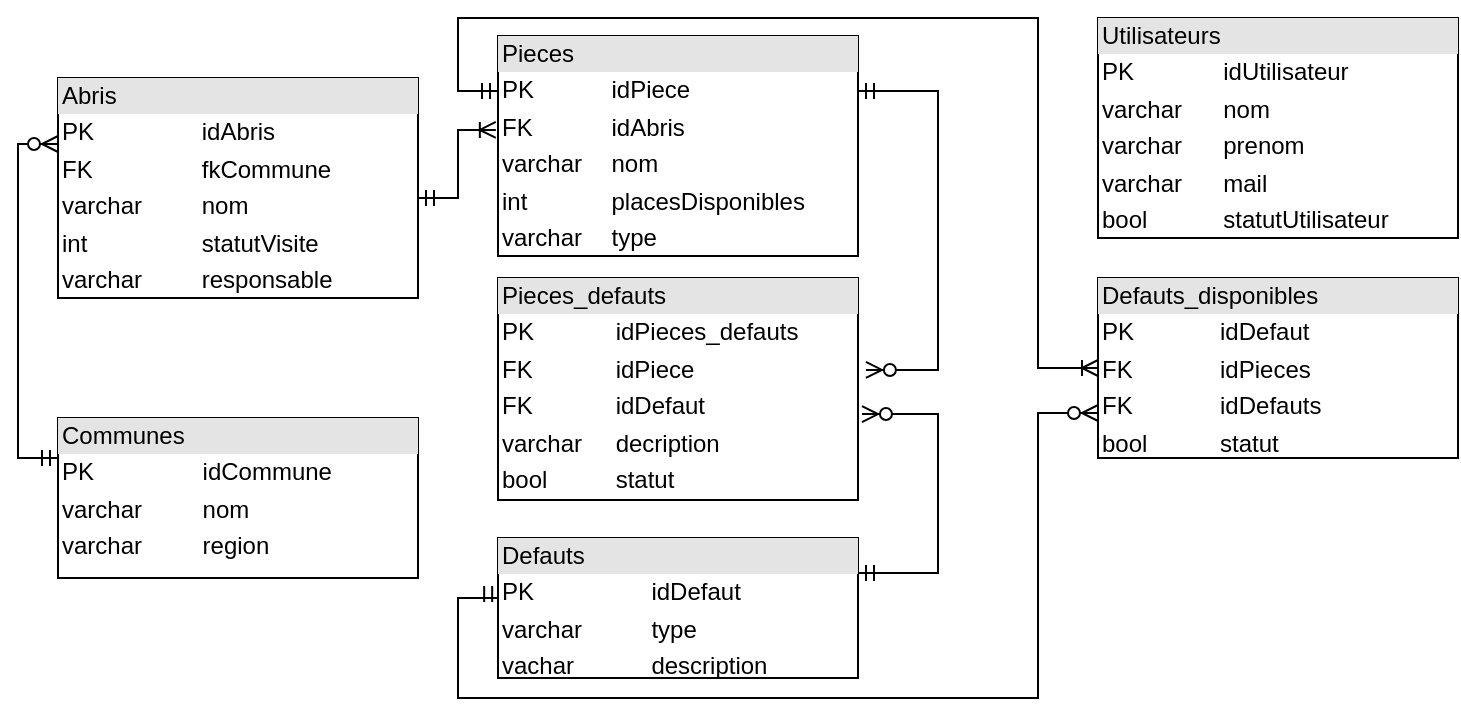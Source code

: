 <mxfile version="14.3.1"><diagram id="np-alaDuWIkHn136rlpi" name="Page-1"><mxGraphModel dx="1422" dy="798" grid="1" gridSize="10" guides="1" tooltips="1" connect="1" arrows="1" fold="1" page="1" pageScale="1" pageWidth="827" pageHeight="1169" math="0" shadow="0"><root><mxCell id="0"/><mxCell id="1" parent="0"/><mxCell id="vOcuqy3RgOtqbLQnUe25-3" style="edgeStyle=orthogonalEdgeStyle;rounded=0;orthogonalLoop=1;jettySize=auto;html=1;exitX=0;exitY=0.3;exitDx=0;exitDy=0;entryX=0;entryY=0.25;entryDx=0;entryDy=0;endArrow=ERmandOne;endFill=0;startArrow=ERzeroToMany;startFill=1;exitPerimeter=0;" parent="1" source="DwIncRIBAWQhcCFPgwUQ-5" target="DwIncRIBAWQhcCFPgwUQ-6" edge="1"><mxGeometry relative="1" as="geometry"/></mxCell><mxCell id="DwIncRIBAWQhcCFPgwUQ-5" value="&lt;div style=&quot;box-sizing: border-box ; width: 100% ; background: #e4e4e4 ; padding: 2px&quot;&gt;Abris&lt;/div&gt;&lt;table style=&quot;width: 100% ; font-size: 1em&quot; cellpadding=&quot;2&quot; cellspacing=&quot;0&quot;&gt;&lt;tbody&gt;&lt;tr&gt;&lt;td&gt;PK&lt;/td&gt;&lt;td&gt;idAbris&lt;/td&gt;&lt;/tr&gt;&lt;tr&gt;&lt;td&gt;FK&lt;/td&gt;&lt;td&gt;fkCommune&lt;br&gt;&lt;/td&gt;&lt;/tr&gt;&lt;tr&gt;&lt;td&gt;varchar&lt;/td&gt;&lt;td&gt;nom&lt;br&gt;&lt;/td&gt;&lt;/tr&gt;&lt;tr&gt;&lt;td&gt;int&lt;/td&gt;&lt;td&gt;statutVisite&lt;/td&gt;&lt;/tr&gt;&lt;tr&gt;&lt;td&gt;varchar&lt;/td&gt;&lt;td&gt;responsable&lt;/td&gt;&lt;/tr&gt;&lt;/tbody&gt;&lt;/table&gt;" style="verticalAlign=top;align=left;overflow=fill;html=1;" parent="1" vertex="1"><mxGeometry x="40" y="40" width="180" height="110" as="geometry"/></mxCell><mxCell id="DwIncRIBAWQhcCFPgwUQ-6" value="&lt;div style=&quot;box-sizing: border-box ; width: 100% ; background: #e4e4e4 ; padding: 2px&quot;&gt;Communes&lt;/div&gt;&lt;table style=&quot;width: 100% ; font-size: 1em&quot; cellpadding=&quot;2&quot; cellspacing=&quot;0&quot;&gt;&lt;tbody&gt;&lt;tr&gt;&lt;td&gt;PK&lt;/td&gt;&lt;td&gt;idCommune&lt;/td&gt;&lt;/tr&gt;&lt;tr&gt;&lt;td&gt;varchar&lt;/td&gt;&lt;td&gt;nom&lt;/td&gt;&lt;/tr&gt;&lt;tr&gt;&lt;td&gt;varchar&lt;/td&gt;&lt;td&gt;region&lt;/td&gt;&lt;/tr&gt;&lt;/tbody&gt;&lt;/table&gt;" style="verticalAlign=top;align=left;overflow=fill;html=1;" parent="1" vertex="1"><mxGeometry x="40" y="210" width="180" height="80" as="geometry"/></mxCell><mxCell id="vOcuqy3RgOtqbLQnUe25-4" style="edgeStyle=orthogonalEdgeStyle;rounded=0;orthogonalLoop=1;jettySize=auto;html=1;exitX=-0.006;exitY=0.427;exitDx=0;exitDy=0;startArrow=ERoneToMany;startFill=0;endArrow=ERmandOne;endFill=0;exitPerimeter=0;" parent="1" source="DwIncRIBAWQhcCFPgwUQ-7" edge="1"><mxGeometry relative="1" as="geometry"><mxPoint x="220" y="100" as="targetPoint"/><Array as="points"><mxPoint x="240" y="66"/><mxPoint x="240" y="100"/></Array></mxGeometry></mxCell><mxCell id="BFW1pbFrmxCVtyqn8IfC-3" style="edgeStyle=orthogonalEdgeStyle;rounded=0;orthogonalLoop=1;jettySize=auto;html=1;exitX=0;exitY=0.25;exitDx=0;exitDy=0;entryX=0;entryY=0.5;entryDx=0;entryDy=0;endArrow=ERoneToMany;endFill=0;startArrow=ERmandOne;startFill=0;" edge="1" parent="1" source="DwIncRIBAWQhcCFPgwUQ-7" target="BFW1pbFrmxCVtyqn8IfC-1"><mxGeometry relative="1" as="geometry"><Array as="points"><mxPoint x="240" y="47"/><mxPoint x="240" y="10"/><mxPoint x="530" y="10"/><mxPoint x="530" y="185"/></Array></mxGeometry></mxCell><mxCell id="DwIncRIBAWQhcCFPgwUQ-7" value="&lt;div style=&quot;box-sizing: border-box ; width: 100% ; background: #e4e4e4 ; padding: 2px&quot;&gt;Pieces&lt;/div&gt;&lt;table style=&quot;width: 100% ; font-size: 1em&quot; cellpadding=&quot;2&quot; cellspacing=&quot;0&quot;&gt;&lt;tbody&gt;&lt;tr&gt;&lt;td&gt;PK&lt;/td&gt;&lt;td&gt;idPiece&lt;/td&gt;&lt;/tr&gt;&lt;tr&gt;&lt;td&gt;FK&lt;/td&gt;&lt;td&gt;idAbris&lt;/td&gt;&lt;/tr&gt;&lt;tr&gt;&lt;td&gt;varchar&lt;/td&gt;&lt;td&gt;nom&lt;/td&gt;&lt;/tr&gt;&lt;tr&gt;&lt;td&gt;int&lt;/td&gt;&lt;td&gt;placesDisponibles&lt;/td&gt;&lt;/tr&gt;&lt;tr&gt;&lt;td&gt;varchar&lt;/td&gt;&lt;td&gt;type&lt;/td&gt;&lt;/tr&gt;&lt;/tbody&gt;&lt;/table&gt;" style="verticalAlign=top;align=left;overflow=fill;html=1;" parent="1" vertex="1"><mxGeometry x="260" y="19" width="180" height="110" as="geometry"/></mxCell><mxCell id="FTaFut34vyR-Tx1NzgLQ-1" style="edgeStyle=orthogonalEdgeStyle;rounded=0;orthogonalLoop=1;jettySize=auto;html=1;exitX=1;exitY=0.25;exitDx=0;exitDy=0;endArrow=ERzeroToMany;endFill=1;startArrow=ERmandOne;startFill=0;entryX=1.011;entryY=0.613;entryDx=0;entryDy=0;entryPerimeter=0;" parent="1" source="vOcuqy3RgOtqbLQnUe25-1" target="aN8yFe1itkJjNh8bWuXS-1" edge="1"><mxGeometry relative="1" as="geometry"><mxPoint x="870" y="270" as="targetPoint"/><Array as="points"><mxPoint x="480" y="288"/><mxPoint x="480" y="208"/></Array></mxGeometry></mxCell><mxCell id="BFW1pbFrmxCVtyqn8IfC-4" style="edgeStyle=orthogonalEdgeStyle;rounded=0;orthogonalLoop=1;jettySize=auto;html=1;exitX=0.006;exitY=0.4;exitDx=0;exitDy=0;entryX=0;entryY=0.75;entryDx=0;entryDy=0;exitPerimeter=0;startArrow=ERmandOne;startFill=0;endArrow=ERzeroToMany;endFill=1;" edge="1" parent="1" source="vOcuqy3RgOtqbLQnUe25-1" target="BFW1pbFrmxCVtyqn8IfC-1"><mxGeometry relative="1" as="geometry"><Array as="points"><mxPoint x="260" y="298"/><mxPoint x="260" y="300"/><mxPoint x="240" y="300"/><mxPoint x="240" y="350"/><mxPoint x="530" y="350"/><mxPoint x="530" y="208"/></Array></mxGeometry></mxCell><mxCell id="vOcuqy3RgOtqbLQnUe25-1" value="&lt;div style=&quot;box-sizing: border-box ; width: 100% ; background: #e4e4e4 ; padding: 2px&quot;&gt;Defauts&lt;/div&gt;&lt;table style=&quot;width: 100% ; font-size: 1em&quot; cellpadding=&quot;2&quot; cellspacing=&quot;0&quot;&gt;&lt;tbody&gt;&lt;tr&gt;&lt;td&gt;PK&lt;/td&gt;&lt;td&gt;idDefaut&lt;/td&gt;&lt;/tr&gt;&lt;tr&gt;&lt;td&gt;varchar&lt;/td&gt;&lt;td&gt;type&lt;/td&gt;&lt;/tr&gt;&lt;tr&gt;&lt;td&gt;vachar&lt;/td&gt;&lt;td&gt;description&lt;/td&gt;&lt;/tr&gt;&lt;/tbody&gt;&lt;/table&gt;" style="verticalAlign=top;align=left;overflow=fill;html=1;" parent="1" vertex="1"><mxGeometry x="260" y="270" width="180" height="70" as="geometry"/></mxCell><mxCell id="vOcuqy3RgOtqbLQnUe25-2" value="&lt;div style=&quot;box-sizing: border-box ; width: 100% ; background: #e4e4e4 ; padding: 2px&quot;&gt;Utilisateurs&lt;/div&gt;&lt;table style=&quot;width: 100% ; font-size: 1em&quot; cellpadding=&quot;2&quot; cellspacing=&quot;0&quot;&gt;&lt;tbody&gt;&lt;tr&gt;&lt;td&gt;PK&lt;/td&gt;&lt;td&gt;idUtilisateur&lt;/td&gt;&lt;/tr&gt;&lt;tr&gt;&lt;td&gt;varchar&lt;/td&gt;&lt;td&gt;nom&lt;/td&gt;&lt;/tr&gt;&lt;tr&gt;&lt;td&gt;varchar&lt;/td&gt;&lt;td&gt;prenom&lt;/td&gt;&lt;/tr&gt;&lt;tr&gt;&lt;td&gt;varchar&lt;/td&gt;&lt;td&gt;mail&lt;/td&gt;&lt;/tr&gt;&lt;tr&gt;&lt;td&gt;bool&lt;/td&gt;&lt;td&gt;statutUtilisateur&lt;/td&gt;&lt;/tr&gt;&lt;/tbody&gt;&lt;/table&gt;" style="verticalAlign=top;align=left;overflow=fill;html=1;" parent="1" vertex="1"><mxGeometry x="560" y="10" width="180" height="110" as="geometry"/></mxCell><mxCell id="aN8yFe1itkJjNh8bWuXS-3" style="edgeStyle=orthogonalEdgeStyle;rounded=0;orthogonalLoop=1;jettySize=auto;html=1;entryX=1;entryY=0.25;entryDx=0;entryDy=0;startArrow=ERzeroToMany;startFill=1;endArrow=ERmandOne;endFill=0;exitX=1.022;exitY=0.414;exitDx=0;exitDy=0;exitPerimeter=0;" parent="1" source="aN8yFe1itkJjNh8bWuXS-1" target="DwIncRIBAWQhcCFPgwUQ-7" edge="1"><mxGeometry relative="1" as="geometry"><mxPoint x="810" y="30" as="sourcePoint"/><Array as="points"><mxPoint x="480" y="186"/><mxPoint x="480" y="47"/></Array></mxGeometry></mxCell><mxCell id="aN8yFe1itkJjNh8bWuXS-1" value="&lt;div style=&quot;box-sizing: border-box ; width: 100% ; background: #e4e4e4 ; padding: 2px&quot;&gt;Pieces_defauts&lt;/div&gt;&lt;table style=&quot;width: 100% ; font-size: 1em&quot; cellpadding=&quot;2&quot; cellspacing=&quot;0&quot;&gt;&lt;tbody&gt;&lt;tr&gt;&lt;td&gt;PK&lt;/td&gt;&lt;td&gt;idPieces_defauts&lt;/td&gt;&lt;/tr&gt;&lt;tr&gt;&lt;td&gt;FK&lt;/td&gt;&lt;td&gt;idPiece&lt;/td&gt;&lt;/tr&gt;&lt;tr&gt;&lt;td&gt;FK&lt;/td&gt;&lt;td&gt;idDefaut&lt;/td&gt;&lt;/tr&gt;&lt;tr&gt;&lt;td&gt;varchar&lt;/td&gt;&lt;td&gt;decription&lt;/td&gt;&lt;/tr&gt;&lt;tr&gt;&lt;td&gt;bool&lt;/td&gt;&lt;td&gt;statut&lt;/td&gt;&lt;/tr&gt;&lt;/tbody&gt;&lt;/table&gt;" style="verticalAlign=top;align=left;overflow=fill;html=1;" parent="1" vertex="1"><mxGeometry x="260" y="140" width="180" height="111" as="geometry"/></mxCell><mxCell id="BFW1pbFrmxCVtyqn8IfC-1" value="&lt;div style=&quot;box-sizing: border-box ; width: 100% ; background: #e4e4e4 ; padding: 2px&quot;&gt;Defauts_disponibles&lt;/div&gt;&lt;table style=&quot;width: 100% ; font-size: 1em&quot; cellpadding=&quot;2&quot; cellspacing=&quot;0&quot;&gt;&lt;tbody&gt;&lt;tr&gt;&lt;td&gt;PK&lt;/td&gt;&lt;td&gt;idDefaut&lt;/td&gt;&lt;/tr&gt;&lt;tr&gt;&lt;td&gt;FK&lt;/td&gt;&lt;td&gt;idPieces&lt;/td&gt;&lt;/tr&gt;&lt;tr&gt;&lt;td&gt;FK&lt;/td&gt;&lt;td&gt;idDefauts&lt;/td&gt;&lt;/tr&gt;&lt;tr&gt;&lt;td&gt;bool&lt;/td&gt;&lt;td&gt;statut&lt;/td&gt;&lt;/tr&gt;&lt;/tbody&gt;&lt;/table&gt;" style="verticalAlign=top;align=left;overflow=fill;html=1;" vertex="1" parent="1"><mxGeometry x="560" y="140" width="180" height="90" as="geometry"/></mxCell></root></mxGraphModel></diagram></mxfile>